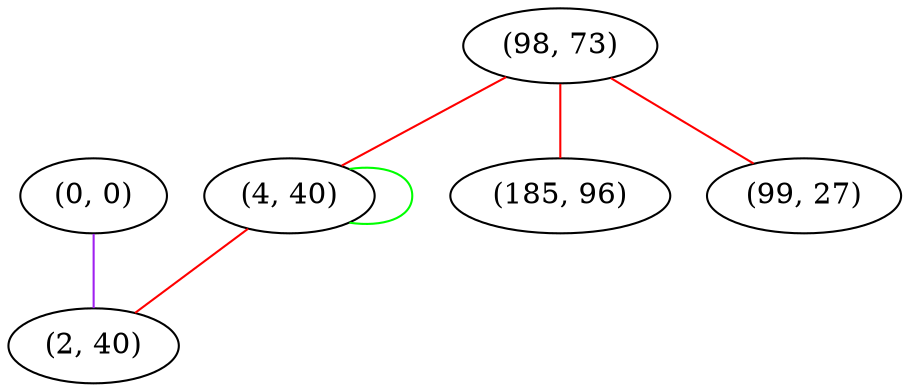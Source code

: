graph "" {
"(0, 0)";
"(98, 73)";
"(4, 40)";
"(2, 40)";
"(185, 96)";
"(99, 27)";
"(0, 0)" -- "(2, 40)"  [color=purple, key=0, weight=4];
"(98, 73)" -- "(185, 96)"  [color=red, key=0, weight=1];
"(98, 73)" -- "(99, 27)"  [color=red, key=0, weight=1];
"(98, 73)" -- "(4, 40)"  [color=red, key=0, weight=1];
"(4, 40)" -- "(2, 40)"  [color=red, key=0, weight=1];
"(4, 40)" -- "(4, 40)"  [color=green, key=0, weight=2];
}
